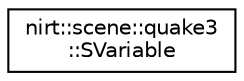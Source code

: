 digraph "Graphical Class Hierarchy"
{
 // LATEX_PDF_SIZE
  edge [fontname="Helvetica",fontsize="10",labelfontname="Helvetica",labelfontsize="10"];
  node [fontname="Helvetica",fontsize="10",shape=record];
  rankdir="LR";
  Node0 [label="nirt::scene::quake3\l::SVariable",height=0.2,width=0.4,color="black", fillcolor="white", style="filled",URL="$structnirt_1_1scene_1_1quake3_1_1SVariable.html",tooltip=" "];
}
